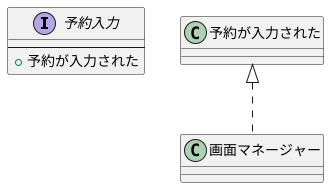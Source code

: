 @startuml
interface 予約入力 {
' <<interface>>
---
+ 予約が入力された
}
class 画面マネージャー {
}
予約が入力された <|.. 画面マネージャー
@enduml
